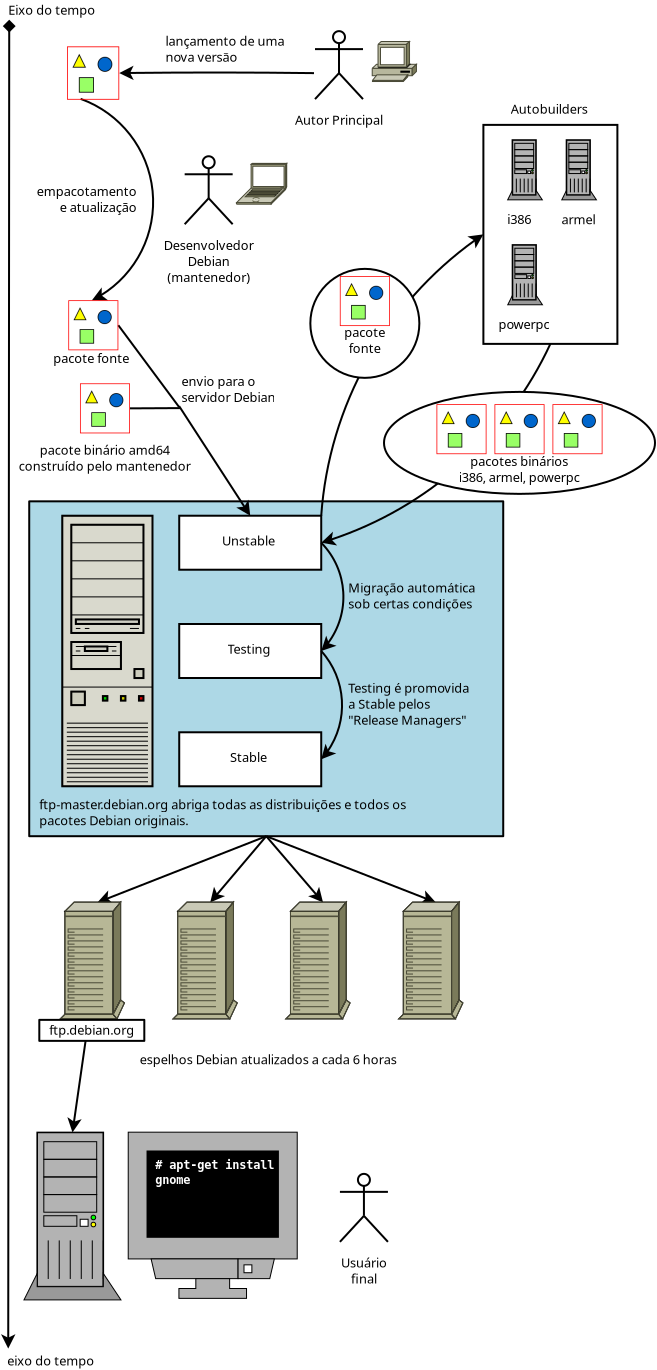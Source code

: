 <?xml version="1.0" encoding="UTF-8"?>
<dia:diagram xmlns:dia="http://www.lysator.liu.se/~alla/dia/">
  <dia:layer name="Arrière-plan" visible="true" active="true">
    <dia:object type="Standard - Box" version="0" id="O0">
      <dia:attribute name="obj_pos">
        <dia:point val="6.0,29.012"/>
      </dia:attribute>
      <dia:attribute name="obj_bb">
        <dia:rectangle val="5.95,28.962;29.75,45.804"/>
      </dia:attribute>
      <dia:attribute name="elem_corner">
        <dia:point val="6.0,29.012"/>
      </dia:attribute>
      <dia:attribute name="elem_width">
        <dia:real val="23.7"/>
      </dia:attribute>
      <dia:attribute name="elem_height">
        <dia:real val="16.741"/>
      </dia:attribute>
      <dia:attribute name="inner_color">
        <dia:color val="#add8e6"/>
      </dia:attribute>
      <dia:attribute name="show_background">
        <dia:boolean val="true"/>
      </dia:attribute>
      <dia:attribute name="corner_radius">
        <dia:real val="1.175e-39"/>
      </dia:attribute>
    </dia:object>
    <dia:object type="Standard - Text" version="1" id="O1">
      <dia:attribute name="obj_pos">
        <dia:point val="6.5,44.41"/>
      </dia:attribute>
      <dia:attribute name="obj_bb">
        <dia:rectangle val="6.5,43.815;26.365,45.36"/>
      </dia:attribute>
      <dia:attribute name="text">
        <dia:composite type="text">
          <dia:attribute name="string">
            <dia:string>#ftp-master.debian.org abriga todas as distribuições e todos os
pacotes Debian originais.#</dia:string>
          </dia:attribute>
          <dia:attribute name="font">
            <dia:font family="sans" style="0" name="Helvetica"/>
          </dia:attribute>
          <dia:attribute name="height">
            <dia:real val="0.8"/>
          </dia:attribute>
          <dia:attribute name="pos">
            <dia:point val="6.5,44.41"/>
          </dia:attribute>
          <dia:attribute name="color">
            <dia:color val="#000000"/>
          </dia:attribute>
          <dia:attribute name="alignment">
            <dia:enum val="0"/>
          </dia:attribute>
        </dia:composite>
      </dia:attribute>
      <dia:attribute name="valign">
        <dia:enum val="3"/>
      </dia:attribute>
    </dia:object>
    <dia:group>
      <dia:object type="Network - A Bigtower PC" version="1" id="O2">
        <dia:attribute name="obj_pos">
          <dia:point val="7.654,29.73"/>
        </dia:attribute>
        <dia:attribute name="obj_bb">
          <dia:rectangle val="7.604,29.68;12.213,43.308"/>
        </dia:attribute>
        <dia:attribute name="meta">
          <dia:composite type="dict"/>
        </dia:attribute>
        <dia:attribute name="elem_corner">
          <dia:point val="7.654,29.73"/>
        </dia:attribute>
        <dia:attribute name="elem_width">
          <dia:real val="4.509"/>
        </dia:attribute>
        <dia:attribute name="elem_height">
          <dia:real val="13.528"/>
        </dia:attribute>
        <dia:attribute name="line_width">
          <dia:real val="0.1"/>
        </dia:attribute>
        <dia:attribute name="line_colour">
          <dia:color val="#000000"/>
        </dia:attribute>
        <dia:attribute name="fill_colour">
          <dia:color val="#ffffff"/>
        </dia:attribute>
        <dia:attribute name="show_background">
          <dia:boolean val="true"/>
        </dia:attribute>
        <dia:attribute name="line_style">
          <dia:enum val="0"/>
          <dia:real val="1"/>
        </dia:attribute>
        <dia:attribute name="flip_horizontal">
          <dia:boolean val="false"/>
        </dia:attribute>
        <dia:attribute name="flip_vertical">
          <dia:boolean val="false"/>
        </dia:attribute>
        <dia:attribute name="subscale">
          <dia:real val="1"/>
        </dia:attribute>
      </dia:object>
      <dia:group>
        <dia:object type="Standard - Box" version="0" id="O3">
          <dia:attribute name="obj_pos">
            <dia:point val="13.5,29.73"/>
          </dia:attribute>
          <dia:attribute name="obj_bb">
            <dia:rectangle val="13.45,29.68;20.65,32.48"/>
          </dia:attribute>
          <dia:attribute name="elem_corner">
            <dia:point val="13.5,29.73"/>
          </dia:attribute>
          <dia:attribute name="elem_width">
            <dia:real val="7.1"/>
          </dia:attribute>
          <dia:attribute name="elem_height">
            <dia:real val="2.7"/>
          </dia:attribute>
          <dia:attribute name="show_background">
            <dia:boolean val="true"/>
          </dia:attribute>
        </dia:object>
        <dia:object type="Standard - Text" version="1" id="O4">
          <dia:attribute name="obj_pos">
            <dia:point val="15.639,31.219"/>
          </dia:attribute>
          <dia:attribute name="obj_bb">
            <dia:rectangle val="15.639,30.624;18.467,31.369"/>
          </dia:attribute>
          <dia:attribute name="text">
            <dia:composite type="text">
              <dia:attribute name="string">
                <dia:string>#Unstable#</dia:string>
              </dia:attribute>
              <dia:attribute name="font">
                <dia:font family="sans" style="0" name="Helvetica"/>
              </dia:attribute>
              <dia:attribute name="height">
                <dia:real val="0.8"/>
              </dia:attribute>
              <dia:attribute name="pos">
                <dia:point val="15.639,31.219"/>
              </dia:attribute>
              <dia:attribute name="color">
                <dia:color val="#000000"/>
              </dia:attribute>
              <dia:attribute name="alignment">
                <dia:enum val="0"/>
              </dia:attribute>
            </dia:composite>
          </dia:attribute>
          <dia:attribute name="valign">
            <dia:enum val="3"/>
          </dia:attribute>
        </dia:object>
      </dia:group>
      <dia:group>
        <dia:object type="Standard - Box" version="0" id="O5">
          <dia:attribute name="obj_pos">
            <dia:point val="13.5,35.144"/>
          </dia:attribute>
          <dia:attribute name="obj_bb">
            <dia:rectangle val="13.45,35.094;20.65,37.894"/>
          </dia:attribute>
          <dia:attribute name="elem_corner">
            <dia:point val="13.5,35.144"/>
          </dia:attribute>
          <dia:attribute name="elem_width">
            <dia:real val="7.1"/>
          </dia:attribute>
          <dia:attribute name="elem_height">
            <dia:real val="2.7"/>
          </dia:attribute>
          <dia:attribute name="show_background">
            <dia:boolean val="true"/>
          </dia:attribute>
        </dia:object>
        <dia:object type="Standard - Text" version="1" id="O6">
          <dia:attribute name="obj_pos">
            <dia:point val="15.916,36.633"/>
          </dia:attribute>
          <dia:attribute name="obj_bb">
            <dia:rectangle val="15.916,36.038;18.166,36.783"/>
          </dia:attribute>
          <dia:attribute name="text">
            <dia:composite type="text">
              <dia:attribute name="string">
                <dia:string>#Testing#</dia:string>
              </dia:attribute>
              <dia:attribute name="font">
                <dia:font family="sans" style="0" name="Helvetica"/>
              </dia:attribute>
              <dia:attribute name="height">
                <dia:real val="0.8"/>
              </dia:attribute>
              <dia:attribute name="pos">
                <dia:point val="15.916,36.633"/>
              </dia:attribute>
              <dia:attribute name="color">
                <dia:color val="#000000"/>
              </dia:attribute>
              <dia:attribute name="alignment">
                <dia:enum val="0"/>
              </dia:attribute>
            </dia:composite>
          </dia:attribute>
          <dia:attribute name="valign">
            <dia:enum val="3"/>
          </dia:attribute>
        </dia:object>
      </dia:group>
      <dia:group>
        <dia:object type="Standard - Box" version="0" id="O7">
          <dia:attribute name="obj_pos">
            <dia:point val="13.5,40.558"/>
          </dia:attribute>
          <dia:attribute name="obj_bb">
            <dia:rectangle val="13.45,40.508;20.65,43.308"/>
          </dia:attribute>
          <dia:attribute name="elem_corner">
            <dia:point val="13.5,40.558"/>
          </dia:attribute>
          <dia:attribute name="elem_width">
            <dia:real val="7.1"/>
          </dia:attribute>
          <dia:attribute name="elem_height">
            <dia:real val="2.7"/>
          </dia:attribute>
          <dia:attribute name="show_background">
            <dia:boolean val="true"/>
          </dia:attribute>
        </dia:object>
        <dia:object type="Standard - Text" version="1" id="O8">
          <dia:attribute name="obj_pos">
            <dia:point val="16.041,42.047"/>
          </dia:attribute>
          <dia:attribute name="obj_bb">
            <dia:rectangle val="16.041,41.452;18.071,42.197"/>
          </dia:attribute>
          <dia:attribute name="text">
            <dia:composite type="text">
              <dia:attribute name="string">
                <dia:string>#Stable#</dia:string>
              </dia:attribute>
              <dia:attribute name="font">
                <dia:font family="sans" style="0" name="Helvetica"/>
              </dia:attribute>
              <dia:attribute name="height">
                <dia:real val="0.8"/>
              </dia:attribute>
              <dia:attribute name="pos">
                <dia:point val="16.041,42.047"/>
              </dia:attribute>
              <dia:attribute name="color">
                <dia:color val="#000000"/>
              </dia:attribute>
              <dia:attribute name="alignment">
                <dia:enum val="0"/>
              </dia:attribute>
            </dia:composite>
          </dia:attribute>
          <dia:attribute name="valign">
            <dia:enum val="3"/>
          </dia:attribute>
        </dia:object>
      </dia:group>
    </dia:group>
    <dia:object type="UML - Actor" version="0" id="O9">
      <dia:attribute name="obj_pos">
        <dia:point val="21.489,7.6"/>
      </dia:attribute>
      <dia:attribute name="obj_bb">
        <dia:rectangle val="19.151,4.85;23.828,10.35"/>
      </dia:attribute>
      <dia:attribute name="meta">
        <dia:composite type="dict"/>
      </dia:attribute>
      <dia:attribute name="elem_corner">
        <dia:point val="20.239,4.9"/>
      </dia:attribute>
      <dia:attribute name="elem_width">
        <dia:real val="2.5"/>
      </dia:attribute>
      <dia:attribute name="elem_height">
        <dia:real val="5.4"/>
      </dia:attribute>
      <dia:attribute name="line_width">
        <dia:real val="0.1"/>
      </dia:attribute>
      <dia:attribute name="line_colour">
        <dia:color val="#000000"/>
      </dia:attribute>
      <dia:attribute name="fill_colour">
        <dia:color val="#ffffff"/>
      </dia:attribute>
      <dia:attribute name="text">
        <dia:composite type="text">
          <dia:attribute name="string">
            <dia:string>#Autor Principal#</dia:string>
          </dia:attribute>
          <dia:attribute name="font">
            <dia:font family="sans" style="0" name="Helvetica"/>
          </dia:attribute>
          <dia:attribute name="height">
            <dia:real val="0.8"/>
          </dia:attribute>
          <dia:attribute name="pos">
            <dia:point val="21.489,10.095"/>
          </dia:attribute>
          <dia:attribute name="color">
            <dia:color val="#000000"/>
          </dia:attribute>
          <dia:attribute name="alignment">
            <dia:enum val="1"/>
          </dia:attribute>
        </dia:composite>
      </dia:attribute>
    </dia:object>
    <dia:object type="Standard - Arc" version="0" id="O10">
      <dia:attribute name="obj_pos">
        <dia:point val="20.239,7.6"/>
      </dia:attribute>
      <dia:attribute name="obj_bb">
        <dia:rectangle val="10.45,7.227;20.289,7.951"/>
      </dia:attribute>
      <dia:attribute name="conn_endpoints">
        <dia:point val="20.239,7.6"/>
        <dia:point val="10.5,7.597"/>
      </dia:attribute>
      <dia:attribute name="curve_distance">
        <dia:real val="0.029"/>
      </dia:attribute>
      <dia:attribute name="end_arrow">
        <dia:enum val="22"/>
      </dia:attribute>
      <dia:attribute name="end_arrow_length">
        <dia:real val="0.5"/>
      </dia:attribute>
      <dia:attribute name="end_arrow_width">
        <dia:real val="0.5"/>
      </dia:attribute>
      <dia:connections>
        <dia:connection handle="0" to="O9" connection="3"/>
        <dia:connection handle="1" to="O20" connection="4"/>
      </dia:connections>
    </dia:object>
    <dia:object type="Standard - Arc" version="0" id="O11">
      <dia:attribute name="obj_pos">
        <dia:point val="8.571,8.888"/>
      </dia:attribute>
      <dia:attribute name="obj_bb">
        <dia:rectangle val="8.519,8.835;12.282,20.26"/>
      </dia:attribute>
      <dia:attribute name="conn_endpoints">
        <dia:point val="8.571,8.888"/>
        <dia:point val="9.205,20.207"/>
      </dia:attribute>
      <dia:attribute name="curve_distance">
        <dia:real val="-3.339"/>
      </dia:attribute>
      <dia:attribute name="end_arrow">
        <dia:enum val="22"/>
      </dia:attribute>
      <dia:attribute name="end_arrow_length">
        <dia:real val="0.5"/>
      </dia:attribute>
      <dia:attribute name="end_arrow_width">
        <dia:real val="0.5"/>
      </dia:attribute>
      <dia:connections>
        <dia:connection handle="1" to="O40" connection="8"/>
      </dia:connections>
    </dia:object>
    <dia:object type="Standard - Line" version="0" id="O12">
      <dia:attribute name="obj_pos">
        <dia:point val="13.495,24.25"/>
      </dia:attribute>
      <dia:attribute name="obj_bb">
        <dia:rectangle val="13.426,24.18;17.119,29.824"/>
      </dia:attribute>
      <dia:attribute name="conn_endpoints">
        <dia:point val="13.495,24.25"/>
        <dia:point val="17.05,29.73"/>
      </dia:attribute>
      <dia:attribute name="numcp">
        <dia:int val="1"/>
      </dia:attribute>
      <dia:attribute name="end_arrow">
        <dia:enum val="22"/>
      </dia:attribute>
      <dia:attribute name="end_arrow_length">
        <dia:real val="0.5"/>
      </dia:attribute>
      <dia:attribute name="end_arrow_width">
        <dia:real val="0.5"/>
      </dia:attribute>
      <dia:connections>
        <dia:connection handle="1" to="O3" connection="1"/>
      </dia:connections>
    </dia:object>
    <dia:object type="Standard - Line" version="0" id="O13">
      <dia:attribute name="obj_pos">
        <dia:point val="11.038,24.362"/>
      </dia:attribute>
      <dia:attribute name="obj_bb">
        <dia:rectangle val="10.988,24.299;13.596,24.413"/>
      </dia:attribute>
      <dia:attribute name="conn_endpoints">
        <dia:point val="11.038,24.362"/>
        <dia:point val="13.546,24.349"/>
      </dia:attribute>
      <dia:attribute name="numcp">
        <dia:int val="1"/>
      </dia:attribute>
      <dia:connections>
        <dia:connection handle="0" to="O49" connection="4"/>
      </dia:connections>
    </dia:object>
    <dia:object type="Standard - Line" version="0" id="O14">
      <dia:attribute name="obj_pos">
        <dia:point val="13.495,24.299"/>
      </dia:attribute>
      <dia:attribute name="obj_bb">
        <dia:rectangle val="10.385,20.137;13.566,24.369"/>
      </dia:attribute>
      <dia:attribute name="conn_endpoints">
        <dia:point val="13.495,24.299"/>
        <dia:point val="10.455,20.207"/>
      </dia:attribute>
      <dia:attribute name="numcp">
        <dia:int val="1"/>
      </dia:attribute>
      <dia:connections>
        <dia:connection handle="1" to="O40" connection="4"/>
      </dia:connections>
    </dia:object>
    <dia:object type="Standard - Arc" version="0" id="O15">
      <dia:attribute name="obj_pos">
        <dia:point val="20.6,29.73"/>
      </dia:attribute>
      <dia:attribute name="obj_bb">
        <dia:rectangle val="20.532,15.594;28.776,29.798"/>
      </dia:attribute>
      <dia:attribute name="conn_endpoints">
        <dia:point val="20.6,29.73"/>
        <dia:point val="28.708,15.662"/>
      </dia:attribute>
      <dia:attribute name="curve_distance">
        <dia:real val="-1.869"/>
      </dia:attribute>
      <dia:attribute name="end_arrow">
        <dia:enum val="22"/>
      </dia:attribute>
      <dia:attribute name="end_arrow_length">
        <dia:real val="0.5"/>
      </dia:attribute>
      <dia:attribute name="end_arrow_width">
        <dia:real val="0.5"/>
      </dia:attribute>
      <dia:connections>
        <dia:connection handle="0" to="O3" connection="2"/>
        <dia:connection handle="1" to="O42" connection="3"/>
      </dia:connections>
    </dia:object>
    <dia:object type="Standard - Arc" version="0" id="O16">
      <dia:attribute name="obj_pos">
        <dia:point val="32.058,21.137"/>
      </dia:attribute>
      <dia:attribute name="obj_bb">
        <dia:rectangle val="20.529,21.067;32.128,31.218"/>
      </dia:attribute>
      <dia:attribute name="conn_endpoints">
        <dia:point val="32.058,21.137"/>
        <dia:point val="20.6,31.08"/>
      </dia:attribute>
      <dia:attribute name="curve_distance">
        <dia:real val="-1.626"/>
      </dia:attribute>
      <dia:attribute name="end_arrow">
        <dia:enum val="22"/>
      </dia:attribute>
      <dia:attribute name="end_arrow_length">
        <dia:real val="0.5"/>
      </dia:attribute>
      <dia:attribute name="end_arrow_width">
        <dia:real val="0.5"/>
      </dia:attribute>
      <dia:connections>
        <dia:connection handle="0" to="O42" connection="6"/>
        <dia:connection handle="1" to="O3" connection="4"/>
      </dia:connections>
    </dia:object>
    <dia:object type="Standard - Text" version="1" id="O17">
      <dia:attribute name="obj_pos">
        <dia:point val="12.808,6.237"/>
      </dia:attribute>
      <dia:attribute name="obj_bb">
        <dia:rectangle val="12.808,5.643;19.22,7.188"/>
      </dia:attribute>
      <dia:attribute name="text">
        <dia:composite type="text">
          <dia:attribute name="string">
            <dia:string>#lançamento de uma
nova versão#</dia:string>
          </dia:attribute>
          <dia:attribute name="font">
            <dia:font family="sans" style="0" name="Helvetica"/>
          </dia:attribute>
          <dia:attribute name="height">
            <dia:real val="0.8"/>
          </dia:attribute>
          <dia:attribute name="pos">
            <dia:point val="12.808,6.237"/>
          </dia:attribute>
          <dia:attribute name="color">
            <dia:color val="#000000"/>
          </dia:attribute>
          <dia:attribute name="alignment">
            <dia:enum val="0"/>
          </dia:attribute>
        </dia:composite>
      </dia:attribute>
      <dia:attribute name="valign">
        <dia:enum val="3"/>
      </dia:attribute>
    </dia:object>
    <dia:object type="Standard - Text" version="1" id="O18">
      <dia:attribute name="obj_pos">
        <dia:point val="13.608,24.238"/>
      </dia:attribute>
      <dia:attribute name="obj_bb">
        <dia:rectangle val="13.608,22.692;18.69,24.238"/>
      </dia:attribute>
      <dia:attribute name="text">
        <dia:composite type="text">
          <dia:attribute name="string">
            <dia:string>#envio para o
servidor Debian#</dia:string>
          </dia:attribute>
          <dia:attribute name="font">
            <dia:font family="sans" style="0" name="Helvetica"/>
          </dia:attribute>
          <dia:attribute name="height">
            <dia:real val="0.8"/>
          </dia:attribute>
          <dia:attribute name="pos">
            <dia:point val="13.608,23.288"/>
          </dia:attribute>
          <dia:attribute name="color">
            <dia:color val="#000000"/>
          </dia:attribute>
          <dia:attribute name="alignment">
            <dia:enum val="0"/>
          </dia:attribute>
        </dia:composite>
      </dia:attribute>
      <dia:attribute name="valign">
        <dia:enum val="1"/>
      </dia:attribute>
    </dia:object>
    <dia:object type="Standard - Line" version="0" id="O19">
      <dia:attribute name="obj_pos">
        <dia:point val="5,5"/>
      </dia:attribute>
      <dia:attribute name="obj_bb">
        <dia:rectangle val="4.589,4.929;5.321,71.486"/>
      </dia:attribute>
      <dia:attribute name="conn_endpoints">
        <dia:point val="5,5"/>
        <dia:point val="4.95,71.374"/>
      </dia:attribute>
      <dia:attribute name="numcp">
        <dia:int val="1"/>
      </dia:attribute>
      <dia:attribute name="start_arrow">
        <dia:enum val="5"/>
      </dia:attribute>
      <dia:attribute name="start_arrow_length">
        <dia:real val="0.5"/>
      </dia:attribute>
      <dia:attribute name="start_arrow_width">
        <dia:real val="0.5"/>
      </dia:attribute>
      <dia:attribute name="end_arrow">
        <dia:enum val="22"/>
      </dia:attribute>
      <dia:attribute name="end_arrow_length">
        <dia:real val="0.5"/>
      </dia:attribute>
      <dia:attribute name="end_arrow_width">
        <dia:real val="0.5"/>
      </dia:attribute>
    </dia:object>
    <dia:object type="Standard - Image" version="0" id="O20">
      <dia:attribute name="obj_pos">
        <dia:point val="7.89,6.264"/>
      </dia:attribute>
      <dia:attribute name="obj_bb">
        <dia:rectangle val="7.84,6.214;10.55,8.98"/>
      </dia:attribute>
      <dia:attribute name="elem_corner">
        <dia:point val="7.89,6.264"/>
      </dia:attribute>
      <dia:attribute name="elem_width">
        <dia:real val="2.61"/>
      </dia:attribute>
      <dia:attribute name="elem_height">
        <dia:real val="2.666"/>
      </dia:attribute>
      <dia:attribute name="draw_border">
        <dia:boolean val="false"/>
      </dia:attribute>
      <dia:attribute name="keep_aspect">
        <dia:boolean val="true"/>
      </dia:attribute>
      <dia:attribute name="file">
        <dia:string>#./package.png#</dia:string>
      </dia:attribute>
    </dia:object>
    <dia:object type="Standard - Text" version="1" id="O21">
      <dia:attribute name="obj_pos">
        <dia:point val="11.381,13.743"/>
      </dia:attribute>
      <dia:attribute name="obj_bb">
        <dia:rectangle val="6.111,13.148;11.381,14.693"/>
      </dia:attribute>
      <dia:attribute name="text">
        <dia:composite type="text">
          <dia:attribute name="string">
            <dia:string>#empacotamento
e atualização#</dia:string>
          </dia:attribute>
          <dia:attribute name="font">
            <dia:font family="sans" style="0" name="Helvetica"/>
          </dia:attribute>
          <dia:attribute name="height">
            <dia:real val="0.8"/>
          </dia:attribute>
          <dia:attribute name="pos">
            <dia:point val="11.381,13.743"/>
          </dia:attribute>
          <dia:attribute name="color">
            <dia:color val="#000000"/>
          </dia:attribute>
          <dia:attribute name="alignment">
            <dia:enum val="2"/>
          </dia:attribute>
        </dia:composite>
      </dia:attribute>
      <dia:attribute name="valign">
        <dia:enum val="3"/>
      </dia:attribute>
    </dia:object>
    <dia:object type="Standard - Text" version="1" id="O22">
      <dia:attribute name="obj_pos">
        <dia:point val="30.074,9.637"/>
      </dia:attribute>
      <dia:attribute name="obj_bb">
        <dia:rectangle val="30.074,9.043;34.124,9.787"/>
      </dia:attribute>
      <dia:attribute name="text">
        <dia:composite type="text">
          <dia:attribute name="string">
            <dia:string>#Autobuilders#</dia:string>
          </dia:attribute>
          <dia:attribute name="font">
            <dia:font family="sans" style="0" name="Helvetica"/>
          </dia:attribute>
          <dia:attribute name="height">
            <dia:real val="0.8"/>
          </dia:attribute>
          <dia:attribute name="pos">
            <dia:point val="30.074,9.637"/>
          </dia:attribute>
          <dia:attribute name="color">
            <dia:color val="#000000"/>
          </dia:attribute>
          <dia:attribute name="alignment">
            <dia:enum val="0"/>
          </dia:attribute>
        </dia:composite>
      </dia:attribute>
      <dia:attribute name="valign">
        <dia:enum val="3"/>
      </dia:attribute>
    </dia:object>
    <dia:object type="Standard - Text" version="1" id="O23">
      <dia:attribute name="obj_pos">
        <dia:point val="33.179,18.541"/>
      </dia:attribute>
      <dia:attribute name="obj_bb">
        <dia:rectangle val="33.179,17.946;33.786,18.691"/>
      </dia:attribute>
      <dia:attribute name="text">
        <dia:composite type="text">
          <dia:attribute name="string">
            <dia:string>#...#</dia:string>
          </dia:attribute>
          <dia:attribute name="font">
            <dia:font family="sans" style="0" name="Helvetica"/>
          </dia:attribute>
          <dia:attribute name="height">
            <dia:real val="0.8"/>
          </dia:attribute>
          <dia:attribute name="pos">
            <dia:point val="33.179,18.541"/>
          </dia:attribute>
          <dia:attribute name="color">
            <dia:color val="#000000"/>
          </dia:attribute>
          <dia:attribute name="alignment">
            <dia:enum val="0"/>
          </dia:attribute>
        </dia:composite>
      </dia:attribute>
      <dia:attribute name="valign">
        <dia:enum val="3"/>
      </dia:attribute>
    </dia:object>
    <dia:object type="Cisco - PC" version="1" id="O24">
      <dia:attribute name="obj_pos">
        <dia:point val="23.15,6.02"/>
      </dia:attribute>
      <dia:attribute name="obj_bb">
        <dia:rectangle val="23.149,6.019;25.362,8.021"/>
      </dia:attribute>
      <dia:attribute name="meta">
        <dia:composite type="dict"/>
      </dia:attribute>
      <dia:attribute name="elem_corner">
        <dia:point val="23.15,6.02"/>
      </dia:attribute>
      <dia:attribute name="elem_width">
        <dia:real val="2.21"/>
      </dia:attribute>
      <dia:attribute name="elem_height">
        <dia:real val="2.0"/>
      </dia:attribute>
      <dia:attribute name="line_width">
        <dia:real val="0.1"/>
      </dia:attribute>
      <dia:attribute name="line_colour">
        <dia:color val="#000000"/>
      </dia:attribute>
      <dia:attribute name="fill_colour">
        <dia:color val="#ffffff"/>
      </dia:attribute>
      <dia:attribute name="show_background">
        <dia:boolean val="true"/>
      </dia:attribute>
      <dia:attribute name="line_style">
        <dia:enum val="0"/>
        <dia:real val="1"/>
      </dia:attribute>
      <dia:attribute name="flip_horizontal">
        <dia:boolean val="false"/>
      </dia:attribute>
      <dia:attribute name="flip_vertical">
        <dia:boolean val="false"/>
      </dia:attribute>
      <dia:attribute name="subscale">
        <dia:real val="1"/>
      </dia:attribute>
    </dia:object>
    <dia:object type="Standard - Line" version="0" id="O25">
      <dia:attribute name="obj_pos">
        <dia:point val="17.85,45.754"/>
      </dia:attribute>
      <dia:attribute name="obj_bb">
        <dia:rectangle val="9.304,45.689;17.915,49.187"/>
      </dia:attribute>
      <dia:attribute name="conn_endpoints">
        <dia:point val="17.85,45.754"/>
        <dia:point val="9.409,49.066"/>
      </dia:attribute>
      <dia:attribute name="numcp">
        <dia:int val="1"/>
      </dia:attribute>
      <dia:attribute name="end_arrow">
        <dia:enum val="22"/>
      </dia:attribute>
      <dia:attribute name="end_arrow_length">
        <dia:real val="0.5"/>
      </dia:attribute>
      <dia:attribute name="end_arrow_width">
        <dia:real val="0.5"/>
      </dia:attribute>
      <dia:connections>
        <dia:connection handle="0" to="O0" connection="6"/>
        <dia:connection handle="1" to="O60" connection="1"/>
      </dia:connections>
    </dia:object>
    <dia:object type="Standard - Line" version="0" id="O26">
      <dia:attribute name="obj_pos">
        <dia:point val="17.85,45.754"/>
      </dia:attribute>
      <dia:attribute name="obj_bb">
        <dia:rectangle val="14.977,45.683;17.921,49.152"/>
      </dia:attribute>
      <dia:attribute name="conn_endpoints">
        <dia:point val="17.85,45.754"/>
        <dia:point val="15.049,49.066"/>
      </dia:attribute>
      <dia:attribute name="numcp">
        <dia:int val="1"/>
      </dia:attribute>
      <dia:attribute name="end_arrow">
        <dia:enum val="22"/>
      </dia:attribute>
      <dia:attribute name="end_arrow_length">
        <dia:real val="0.5"/>
      </dia:attribute>
      <dia:attribute name="end_arrow_width">
        <dia:real val="0.5"/>
      </dia:attribute>
      <dia:connections>
        <dia:connection handle="0" to="O0" connection="6"/>
        <dia:connection handle="1" to="O62" connection="1"/>
      </dia:connections>
    </dia:object>
    <dia:object type="Standard - Line" version="0" id="O27">
      <dia:attribute name="obj_pos">
        <dia:point val="17.85,45.754"/>
      </dia:attribute>
      <dia:attribute name="obj_bb">
        <dia:rectangle val="17.779,45.683;20.763,49.151"/>
      </dia:attribute>
      <dia:attribute name="conn_endpoints">
        <dia:point val="17.85,45.754"/>
        <dia:point val="20.69,49.066"/>
      </dia:attribute>
      <dia:attribute name="numcp">
        <dia:int val="1"/>
      </dia:attribute>
      <dia:attribute name="end_arrow">
        <dia:enum val="22"/>
      </dia:attribute>
      <dia:attribute name="end_arrow_length">
        <dia:real val="0.5"/>
      </dia:attribute>
      <dia:attribute name="end_arrow_width">
        <dia:real val="0.5"/>
      </dia:attribute>
      <dia:connections>
        <dia:connection handle="0" to="O0" connection="6"/>
        <dia:connection handle="1" to="O61" connection="1"/>
      </dia:connections>
    </dia:object>
    <dia:object type="Standard - Line" version="0" id="O28">
      <dia:attribute name="obj_pos">
        <dia:point val="17.85,45.754"/>
      </dia:attribute>
      <dia:attribute name="obj_bb">
        <dia:rectangle val="17.785,45.689;26.435,49.188"/>
      </dia:attribute>
      <dia:attribute name="conn_endpoints">
        <dia:point val="17.85,45.754"/>
        <dia:point val="26.331,49.066"/>
      </dia:attribute>
      <dia:attribute name="numcp">
        <dia:int val="1"/>
      </dia:attribute>
      <dia:attribute name="end_arrow">
        <dia:enum val="22"/>
      </dia:attribute>
      <dia:attribute name="end_arrow_length">
        <dia:real val="0.5"/>
      </dia:attribute>
      <dia:attribute name="end_arrow_width">
        <dia:real val="0.5"/>
      </dia:attribute>
      <dia:connections>
        <dia:connection handle="0" to="O0" connection="6"/>
        <dia:connection handle="1" to="O63" connection="1"/>
      </dia:connections>
    </dia:object>
    <dia:object type="Standard - Arc" version="0" id="O29">
      <dia:attribute name="obj_pos">
        <dia:point val="20.6,31.08"/>
      </dia:attribute>
      <dia:attribute name="obj_bb">
        <dia:rectangle val="20.55,31.03;21.759,36.544"/>
      </dia:attribute>
      <dia:attribute name="conn_endpoints">
        <dia:point val="20.6,31.08"/>
        <dia:point val="20.6,36.494"/>
      </dia:attribute>
      <dia:attribute name="curve_distance">
        <dia:real val="-1.109"/>
      </dia:attribute>
      <dia:attribute name="end_arrow">
        <dia:enum val="22"/>
      </dia:attribute>
      <dia:attribute name="end_arrow_length">
        <dia:real val="0.5"/>
      </dia:attribute>
      <dia:attribute name="end_arrow_width">
        <dia:real val="0.5"/>
      </dia:attribute>
      <dia:connections>
        <dia:connection handle="0" to="O3" connection="4"/>
        <dia:connection handle="1" to="O5" connection="4"/>
      </dia:connections>
    </dia:object>
    <dia:object type="Standard - Arc" version="0" id="O30">
      <dia:attribute name="obj_pos">
        <dia:point val="20.6,36.494"/>
      </dia:attribute>
      <dia:attribute name="obj_bb">
        <dia:rectangle val="20.55,36.444;21.691,41.958"/>
      </dia:attribute>
      <dia:attribute name="conn_endpoints">
        <dia:point val="20.6,36.494"/>
        <dia:point val="20.6,41.908"/>
      </dia:attribute>
      <dia:attribute name="curve_distance">
        <dia:real val="-1.041"/>
      </dia:attribute>
      <dia:attribute name="end_arrow">
        <dia:enum val="22"/>
      </dia:attribute>
      <dia:attribute name="end_arrow_length">
        <dia:real val="0.5"/>
      </dia:attribute>
      <dia:attribute name="end_arrow_width">
        <dia:real val="0.5"/>
      </dia:attribute>
      <dia:connections>
        <dia:connection handle="0" to="O5" connection="4"/>
        <dia:connection handle="1" to="O7" connection="4"/>
      </dia:connections>
    </dia:object>
    <dia:object type="Network - General Computer (Tower)" version="1" id="O31">
      <dia:attribute name="obj_pos">
        <dia:point val="5.738,60.566"/>
      </dia:attribute>
      <dia:attribute name="obj_bb">
        <dia:rectangle val="5.73,60.526;10.595,70.262"/>
      </dia:attribute>
      <dia:attribute name="meta">
        <dia:composite type="dict"/>
      </dia:attribute>
      <dia:attribute name="elem_corner">
        <dia:point val="5.738,60.566"/>
      </dia:attribute>
      <dia:attribute name="elem_width">
        <dia:real val="4.847"/>
      </dia:attribute>
      <dia:attribute name="elem_height">
        <dia:real val="8.373"/>
      </dia:attribute>
      <dia:attribute name="line_width">
        <dia:real val="0.1"/>
      </dia:attribute>
      <dia:attribute name="line_colour">
        <dia:color val="#000000"/>
      </dia:attribute>
      <dia:attribute name="fill_colour">
        <dia:color val="#ffffff"/>
      </dia:attribute>
      <dia:attribute name="show_background">
        <dia:boolean val="true"/>
      </dia:attribute>
      <dia:attribute name="line_style">
        <dia:enum val="0"/>
        <dia:real val="1"/>
      </dia:attribute>
      <dia:attribute name="padding">
        <dia:real val="0.354"/>
      </dia:attribute>
      <dia:attribute name="text">
        <dia:composite type="text">
          <dia:attribute name="string">
            <dia:string>##</dia:string>
          </dia:attribute>
          <dia:attribute name="font">
            <dia:font family="sans" style="0" name="Helvetica"/>
          </dia:attribute>
          <dia:attribute name="height">
            <dia:real val="0.8"/>
          </dia:attribute>
          <dia:attribute name="pos">
            <dia:point val="8.162,69.759"/>
          </dia:attribute>
          <dia:attribute name="color">
            <dia:color val="#000000"/>
          </dia:attribute>
          <dia:attribute name="alignment">
            <dia:enum val="1"/>
          </dia:attribute>
        </dia:composite>
      </dia:attribute>
      <dia:attribute name="flip_horizontal">
        <dia:boolean val="false"/>
      </dia:attribute>
      <dia:attribute name="flip_vertical">
        <dia:boolean val="false"/>
      </dia:attribute>
      <dia:attribute name="subscale">
        <dia:real val="1"/>
      </dia:attribute>
    </dia:object>
    <dia:object type="UML - Actor" version="0" id="O32">
      <dia:attribute name="obj_pos">
        <dia:point val="22.735,64.737"/>
      </dia:attribute>
      <dia:attribute name="obj_bb">
        <dia:rectangle val="21.435,61.987;24.035,68.182"/>
      </dia:attribute>
      <dia:attribute name="meta">
        <dia:composite type="dict"/>
      </dia:attribute>
      <dia:attribute name="elem_corner">
        <dia:point val="21.485,62.037"/>
      </dia:attribute>
      <dia:attribute name="elem_width">
        <dia:real val="2.5"/>
      </dia:attribute>
      <dia:attribute name="elem_height">
        <dia:real val="5.4"/>
      </dia:attribute>
      <dia:attribute name="line_width">
        <dia:real val="0.1"/>
      </dia:attribute>
      <dia:attribute name="line_colour">
        <dia:color val="#000000"/>
      </dia:attribute>
      <dia:attribute name="fill_colour">
        <dia:color val="#ffffff"/>
      </dia:attribute>
      <dia:attribute name="text">
        <dia:composite type="text">
          <dia:attribute name="string">
            <dia:string>#Usuário
final#</dia:string>
          </dia:attribute>
          <dia:attribute name="font">
            <dia:font family="sans" style="0" name="Helvetica"/>
          </dia:attribute>
          <dia:attribute name="height">
            <dia:real val="0.8"/>
          </dia:attribute>
          <dia:attribute name="pos">
            <dia:point val="22.735,67.232"/>
          </dia:attribute>
          <dia:attribute name="color">
            <dia:color val="#000000"/>
          </dia:attribute>
          <dia:attribute name="alignment">
            <dia:enum val="1"/>
          </dia:attribute>
        </dia:composite>
      </dia:attribute>
    </dia:object>
    <dia:object type="Standard - Line" version="0" id="O33">
      <dia:attribute name="obj_pos">
        <dia:point val="8.973,54.904"/>
      </dia:attribute>
      <dia:attribute name="obj_bb">
        <dia:rectangle val="7.891,54.847;9.03,60.676"/>
      </dia:attribute>
      <dia:attribute name="conn_endpoints">
        <dia:point val="8.973,54.904"/>
        <dia:point val="8.162,60.566"/>
      </dia:attribute>
      <dia:attribute name="numcp">
        <dia:int val="1"/>
      </dia:attribute>
      <dia:attribute name="end_arrow">
        <dia:enum val="22"/>
      </dia:attribute>
      <dia:attribute name="end_arrow_length">
        <dia:real val="0.5"/>
      </dia:attribute>
      <dia:attribute name="end_arrow_width">
        <dia:real val="0.5"/>
      </dia:attribute>
      <dia:connections>
        <dia:connection handle="0" to="O60" connection="4"/>
        <dia:connection handle="1" to="O31" connection="0"/>
      </dia:connections>
    </dia:object>
    <dia:object type="Standard - Text" version="1" id="O34">
      <dia:attribute name="obj_pos">
        <dia:point val="4.897,72.225"/>
      </dia:attribute>
      <dia:attribute name="obj_bb">
        <dia:rectangle val="4.897,71.629;9.495,72.374"/>
      </dia:attribute>
      <dia:attribute name="text">
        <dia:composite type="text">
          <dia:attribute name="string">
            <dia:string>#eixo do tempo#</dia:string>
          </dia:attribute>
          <dia:attribute name="font">
            <dia:font family="sans" style="0" name="Helvetica"/>
          </dia:attribute>
          <dia:attribute name="height">
            <dia:real val="0.8"/>
          </dia:attribute>
          <dia:attribute name="pos">
            <dia:point val="4.897,72.225"/>
          </dia:attribute>
          <dia:attribute name="color">
            <dia:color val="#000000"/>
          </dia:attribute>
          <dia:attribute name="alignment">
            <dia:enum val="0"/>
          </dia:attribute>
        </dia:composite>
      </dia:attribute>
      <dia:attribute name="valign">
        <dia:enum val="3"/>
      </dia:attribute>
    </dia:object>
    <dia:object type="Standard - Text" version="1" id="O35">
      <dia:attribute name="obj_pos">
        <dia:point val="4.957,4.679"/>
      </dia:attribute>
      <dia:attribute name="obj_bb">
        <dia:rectangle val="4.957,4.084;9.565,4.829"/>
      </dia:attribute>
      <dia:attribute name="text">
        <dia:composite type="text">
          <dia:attribute name="string">
            <dia:string>#Eixo do tempo#</dia:string>
          </dia:attribute>
          <dia:attribute name="font">
            <dia:font family="sans" style="0" name="Helvetica"/>
          </dia:attribute>
          <dia:attribute name="height">
            <dia:real val="0.8"/>
          </dia:attribute>
          <dia:attribute name="pos">
            <dia:point val="4.957,4.679"/>
          </dia:attribute>
          <dia:attribute name="color">
            <dia:color val="#000000"/>
          </dia:attribute>
          <dia:attribute name="alignment">
            <dia:enum val="0"/>
          </dia:attribute>
        </dia:composite>
      </dia:attribute>
      <dia:attribute name="valign">
        <dia:enum val="3"/>
      </dia:attribute>
    </dia:object>
    <dia:object type="Standard - Text" version="1" id="O36">
      <dia:attribute name="obj_pos">
        <dia:point val="21.95,33.572"/>
      </dia:attribute>
      <dia:attribute name="obj_bb">
        <dia:rectangle val="21.95,32.977;28.71,34.522"/>
      </dia:attribute>
      <dia:attribute name="text">
        <dia:composite type="text">
          <dia:attribute name="string">
            <dia:string>#Migração automática
sob certas condições#</dia:string>
          </dia:attribute>
          <dia:attribute name="font">
            <dia:font family="sans" style="0" name="Helvetica"/>
          </dia:attribute>
          <dia:attribute name="height">
            <dia:real val="0.8"/>
          </dia:attribute>
          <dia:attribute name="pos">
            <dia:point val="21.95,33.572"/>
          </dia:attribute>
          <dia:attribute name="color">
            <dia:color val="#000000"/>
          </dia:attribute>
          <dia:attribute name="alignment">
            <dia:enum val="0"/>
          </dia:attribute>
        </dia:composite>
      </dia:attribute>
      <dia:attribute name="valign">
        <dia:enum val="3"/>
      </dia:attribute>
    </dia:object>
    <dia:object type="Standard - Text" version="1" id="O37">
      <dia:attribute name="obj_pos">
        <dia:point val="21.956,38.58"/>
      </dia:attribute>
      <dia:attribute name="obj_bb">
        <dia:rectangle val="21.956,37.984;28.425,40.33"/>
      </dia:attribute>
      <dia:attribute name="text">
        <dia:composite type="text">
          <dia:attribute name="string">
            <dia:string>#Testing é promovida
a Stable pelos
"Release Managers"#</dia:string>
          </dia:attribute>
          <dia:attribute name="font">
            <dia:font family="sans" style="0" name="Helvetica"/>
          </dia:attribute>
          <dia:attribute name="height">
            <dia:real val="0.8"/>
          </dia:attribute>
          <dia:attribute name="pos">
            <dia:point val="21.956,38.58"/>
          </dia:attribute>
          <dia:attribute name="color">
            <dia:color val="#000000"/>
          </dia:attribute>
          <dia:attribute name="alignment">
            <dia:enum val="0"/>
          </dia:attribute>
        </dia:composite>
      </dia:attribute>
      <dia:attribute name="valign">
        <dia:enum val="3"/>
      </dia:attribute>
    </dia:object>
    <dia:object type="Network - General Monitor (With Stand)" version="1" id="O38">
      <dia:attribute name="obj_pos">
        <dia:point val="10.95,60.553"/>
      </dia:attribute>
      <dia:attribute name="obj_bb">
        <dia:rectangle val="10.925,60.528;19.425,70.248"/>
      </dia:attribute>
      <dia:attribute name="meta">
        <dia:composite type="dict"/>
      </dia:attribute>
      <dia:attribute name="elem_corner">
        <dia:point val="10.95,60.553"/>
      </dia:attribute>
      <dia:attribute name="elem_width">
        <dia:real val="8.45"/>
      </dia:attribute>
      <dia:attribute name="elem_height">
        <dia:real val="8.309"/>
      </dia:attribute>
      <dia:attribute name="line_width">
        <dia:real val="0.1"/>
      </dia:attribute>
      <dia:attribute name="line_colour">
        <dia:color val="#000000"/>
      </dia:attribute>
      <dia:attribute name="fill_colour">
        <dia:color val="#ffffff"/>
      </dia:attribute>
      <dia:attribute name="show_background">
        <dia:boolean val="true"/>
      </dia:attribute>
      <dia:attribute name="line_style">
        <dia:enum val="0"/>
        <dia:real val="1"/>
      </dia:attribute>
      <dia:attribute name="padding">
        <dia:real val="0.354"/>
      </dia:attribute>
      <dia:attribute name="text">
        <dia:composite type="text">
          <dia:attribute name="string">
            <dia:string>##</dia:string>
          </dia:attribute>
          <dia:attribute name="font">
            <dia:font family="sans" style="0" name="Helvetica"/>
          </dia:attribute>
          <dia:attribute name="height">
            <dia:real val="0.8"/>
          </dia:attribute>
          <dia:attribute name="pos">
            <dia:point val="15.175,69.744"/>
          </dia:attribute>
          <dia:attribute name="color">
            <dia:color val="#000000"/>
          </dia:attribute>
          <dia:attribute name="alignment">
            <dia:enum val="1"/>
          </dia:attribute>
        </dia:composite>
      </dia:attribute>
      <dia:attribute name="flip_horizontal">
        <dia:boolean val="false"/>
      </dia:attribute>
      <dia:attribute name="flip_vertical">
        <dia:boolean val="false"/>
      </dia:attribute>
      <dia:attribute name="subscale">
        <dia:real val="1"/>
      </dia:attribute>
    </dia:object>
    <dia:object type="Standard - Text" version="1" id="O39">
      <dia:attribute name="obj_pos">
        <dia:point val="12.3,62.395"/>
      </dia:attribute>
      <dia:attribute name="obj_bb">
        <dia:rectangle val="12.3,61.842;18.378,63.278"/>
      </dia:attribute>
      <dia:attribute name="text">
        <dia:composite type="text">
          <dia:attribute name="string">
            <dia:string>## apt-get install
gnome#</dia:string>
          </dia:attribute>
          <dia:attribute name="font">
            <dia:font family="monospace" style="80" name="Courier-Bold"/>
          </dia:attribute>
          <dia:attribute name="height">
            <dia:real val="0.744"/>
          </dia:attribute>
          <dia:attribute name="pos">
            <dia:point val="12.3,62.395"/>
          </dia:attribute>
          <dia:attribute name="color">
            <dia:color val="#ffffff"/>
          </dia:attribute>
          <dia:attribute name="alignment">
            <dia:enum val="0"/>
          </dia:attribute>
        </dia:composite>
      </dia:attribute>
      <dia:attribute name="valign">
        <dia:enum val="3"/>
      </dia:attribute>
    </dia:object>
    <dia:object type="Standard - Image" version="0" id="O40">
      <dia:attribute name="obj_pos">
        <dia:point val="7.955,18.957"/>
      </dia:attribute>
      <dia:attribute name="obj_bb">
        <dia:rectangle val="7.905,18.907;10.505,21.508"/>
      </dia:attribute>
      <dia:attribute name="elem_corner">
        <dia:point val="7.955,18.957"/>
      </dia:attribute>
      <dia:attribute name="elem_width">
        <dia:real val="2.5"/>
      </dia:attribute>
      <dia:attribute name="elem_height">
        <dia:real val="2.5"/>
      </dia:attribute>
      <dia:attribute name="draw_border">
        <dia:boolean val="false"/>
      </dia:attribute>
      <dia:attribute name="keep_aspect">
        <dia:boolean val="true"/>
      </dia:attribute>
      <dia:attribute name="file">
        <dia:string>#./gnome-mime-application-x-deb.png#</dia:string>
      </dia:attribute>
    </dia:object>
    <dia:object type="Standard - Text" version="1" id="O41">
      <dia:attribute name="obj_pos">
        <dia:point val="9.097,22.1"/>
      </dia:attribute>
      <dia:attribute name="obj_bb">
        <dia:rectangle val="7.067,21.505;11.127,22.25"/>
      </dia:attribute>
      <dia:attribute name="text">
        <dia:composite type="text">
          <dia:attribute name="string">
            <dia:string>#pacote fonte#</dia:string>
          </dia:attribute>
          <dia:attribute name="font">
            <dia:font family="sans" style="0" name="Helvetica"/>
          </dia:attribute>
          <dia:attribute name="height">
            <dia:real val="0.8"/>
          </dia:attribute>
          <dia:attribute name="pos">
            <dia:point val="9.097,22.1"/>
          </dia:attribute>
          <dia:attribute name="color">
            <dia:color val="#000000"/>
          </dia:attribute>
          <dia:attribute name="alignment">
            <dia:enum val="1"/>
          </dia:attribute>
        </dia:composite>
      </dia:attribute>
      <dia:attribute name="valign">
        <dia:enum val="3"/>
      </dia:attribute>
    </dia:object>
    <dia:group>
      <dia:object type="Standard - Box" version="0" id="O42">
        <dia:attribute name="obj_pos">
          <dia:point val="28.708,10.188"/>
        </dia:attribute>
        <dia:attribute name="obj_bb">
          <dia:rectangle val="28.658,10.137;35.458,21.188"/>
        </dia:attribute>
        <dia:attribute name="elem_corner">
          <dia:point val="28.708,10.188"/>
        </dia:attribute>
        <dia:attribute name="elem_width">
          <dia:real val="6.7"/>
        </dia:attribute>
        <dia:attribute name="elem_height">
          <dia:real val="10.95"/>
        </dia:attribute>
        <dia:attribute name="show_background">
          <dia:boolean val="true"/>
        </dia:attribute>
      </dia:object>
      <dia:group>
        <dia:object type="Network - General Computer (Tower)" version="1" id="O43">
          <dia:attribute name="obj_pos">
            <dia:point val="29.927,16.19"/>
          </dia:attribute>
          <dia:attribute name="obj_bb">
            <dia:rectangle val="29.919,16.15;31.668,20.363"/>
          </dia:attribute>
          <dia:attribute name="meta">
            <dia:composite type="dict"/>
          </dia:attribute>
          <dia:attribute name="elem_corner">
            <dia:point val="29.927,16.19"/>
          </dia:attribute>
          <dia:attribute name="elem_width">
            <dia:real val="1.732"/>
          </dia:attribute>
          <dia:attribute name="elem_height">
            <dia:real val="2.991"/>
          </dia:attribute>
          <dia:attribute name="line_width">
            <dia:real val="0.1"/>
          </dia:attribute>
          <dia:attribute name="line_colour">
            <dia:color val="#000000"/>
          </dia:attribute>
          <dia:attribute name="fill_colour">
            <dia:color val="#ffffff"/>
          </dia:attribute>
          <dia:attribute name="show_background">
            <dia:boolean val="true"/>
          </dia:attribute>
          <dia:attribute name="line_style">
            <dia:enum val="0"/>
            <dia:real val="1"/>
          </dia:attribute>
          <dia:attribute name="padding">
            <dia:real val="0.354"/>
          </dia:attribute>
          <dia:attribute name="text">
            <dia:composite type="text">
              <dia:attribute name="string">
                <dia:string>##</dia:string>
              </dia:attribute>
              <dia:attribute name="font">
                <dia:font family="sans" style="0" name="Helvetica"/>
              </dia:attribute>
              <dia:attribute name="height">
                <dia:real val="0.8"/>
              </dia:attribute>
              <dia:attribute name="pos">
                <dia:point val="30.793,19.86"/>
              </dia:attribute>
              <dia:attribute name="color">
                <dia:color val="#000000"/>
              </dia:attribute>
              <dia:attribute name="alignment">
                <dia:enum val="1"/>
              </dia:attribute>
            </dia:composite>
          </dia:attribute>
          <dia:attribute name="flip_horizontal">
            <dia:boolean val="false"/>
          </dia:attribute>
          <dia:attribute name="flip_vertical">
            <dia:boolean val="false"/>
          </dia:attribute>
          <dia:attribute name="subscale">
            <dia:real val="1"/>
          </dia:attribute>
        </dia:object>
        <dia:object type="Standard - Text" version="1" id="O44">
          <dia:attribute name="obj_pos">
            <dia:point val="29.458,20.4"/>
          </dia:attribute>
          <dia:attribute name="obj_bb">
            <dia:rectangle val="29.458,19.805;32.198,20.55"/>
          </dia:attribute>
          <dia:attribute name="text">
            <dia:composite type="text">
              <dia:attribute name="string">
                <dia:string>#powerpc#</dia:string>
              </dia:attribute>
              <dia:attribute name="font">
                <dia:font family="sans" style="0" name="Helvetica"/>
              </dia:attribute>
              <dia:attribute name="height">
                <dia:real val="0.8"/>
              </dia:attribute>
              <dia:attribute name="pos">
                <dia:point val="29.458,20.4"/>
              </dia:attribute>
              <dia:attribute name="color">
                <dia:color val="#000000"/>
              </dia:attribute>
              <dia:attribute name="alignment">
                <dia:enum val="0"/>
              </dia:attribute>
            </dia:composite>
          </dia:attribute>
          <dia:attribute name="valign">
            <dia:enum val="3"/>
          </dia:attribute>
        </dia:object>
      </dia:group>
      <dia:group>
        <dia:object type="Network - General Computer (Tower)" version="1" id="O45">
          <dia:attribute name="obj_pos">
            <dia:point val="29.922,10.945"/>
          </dia:attribute>
          <dia:attribute name="obj_bb">
            <dia:rectangle val="29.914,10.905;31.663,15.118"/>
          </dia:attribute>
          <dia:attribute name="meta">
            <dia:composite type="dict"/>
          </dia:attribute>
          <dia:attribute name="elem_corner">
            <dia:point val="29.922,10.945"/>
          </dia:attribute>
          <dia:attribute name="elem_width">
            <dia:real val="1.732"/>
          </dia:attribute>
          <dia:attribute name="elem_height">
            <dia:real val="2.991"/>
          </dia:attribute>
          <dia:attribute name="line_width">
            <dia:real val="0.1"/>
          </dia:attribute>
          <dia:attribute name="line_colour">
            <dia:color val="#000000"/>
          </dia:attribute>
          <dia:attribute name="fill_colour">
            <dia:color val="#ffffff"/>
          </dia:attribute>
          <dia:attribute name="show_background">
            <dia:boolean val="true"/>
          </dia:attribute>
          <dia:attribute name="line_style">
            <dia:enum val="0"/>
            <dia:real val="1"/>
          </dia:attribute>
          <dia:attribute name="padding">
            <dia:real val="0.354"/>
          </dia:attribute>
          <dia:attribute name="text">
            <dia:composite type="text">
              <dia:attribute name="string">
                <dia:string>##</dia:string>
              </dia:attribute>
              <dia:attribute name="font">
                <dia:font family="sans" style="0" name="Helvetica"/>
              </dia:attribute>
              <dia:attribute name="height">
                <dia:real val="0.8"/>
              </dia:attribute>
              <dia:attribute name="pos">
                <dia:point val="30.788,14.615"/>
              </dia:attribute>
              <dia:attribute name="color">
                <dia:color val="#000000"/>
              </dia:attribute>
              <dia:attribute name="alignment">
                <dia:enum val="1"/>
              </dia:attribute>
            </dia:composite>
          </dia:attribute>
          <dia:attribute name="flip_horizontal">
            <dia:boolean val="false"/>
          </dia:attribute>
          <dia:attribute name="flip_vertical">
            <dia:boolean val="false"/>
          </dia:attribute>
          <dia:attribute name="subscale">
            <dia:real val="1"/>
          </dia:attribute>
        </dia:object>
        <dia:object type="Standard - Text" version="1" id="O46">
          <dia:attribute name="obj_pos">
            <dia:point val="29.903,15.145"/>
          </dia:attribute>
          <dia:attribute name="obj_bb">
            <dia:rectangle val="29.903,14.55;31.303,15.295"/>
          </dia:attribute>
          <dia:attribute name="text">
            <dia:composite type="text">
              <dia:attribute name="string">
                <dia:string>#i386#</dia:string>
              </dia:attribute>
              <dia:attribute name="font">
                <dia:font family="sans" style="0" name="Helvetica"/>
              </dia:attribute>
              <dia:attribute name="height">
                <dia:real val="0.8"/>
              </dia:attribute>
              <dia:attribute name="pos">
                <dia:point val="29.903,15.145"/>
              </dia:attribute>
              <dia:attribute name="color">
                <dia:color val="#000000"/>
              </dia:attribute>
              <dia:attribute name="alignment">
                <dia:enum val="0"/>
              </dia:attribute>
            </dia:composite>
          </dia:attribute>
          <dia:attribute name="valign">
            <dia:enum val="3"/>
          </dia:attribute>
        </dia:object>
      </dia:group>
      <dia:group>
        <dia:object type="Network - General Computer (Tower)" version="1" id="O47">
          <dia:attribute name="obj_pos">
            <dia:point val="32.627,10.945"/>
          </dia:attribute>
          <dia:attribute name="obj_bb">
            <dia:rectangle val="32.619,10.905;34.368,15.118"/>
          </dia:attribute>
          <dia:attribute name="meta">
            <dia:composite type="dict"/>
          </dia:attribute>
          <dia:attribute name="elem_corner">
            <dia:point val="32.627,10.945"/>
          </dia:attribute>
          <dia:attribute name="elem_width">
            <dia:real val="1.732"/>
          </dia:attribute>
          <dia:attribute name="elem_height">
            <dia:real val="2.991"/>
          </dia:attribute>
          <dia:attribute name="line_width">
            <dia:real val="0.1"/>
          </dia:attribute>
          <dia:attribute name="line_colour">
            <dia:color val="#000000"/>
          </dia:attribute>
          <dia:attribute name="fill_colour">
            <dia:color val="#ffffff"/>
          </dia:attribute>
          <dia:attribute name="show_background">
            <dia:boolean val="true"/>
          </dia:attribute>
          <dia:attribute name="line_style">
            <dia:enum val="0"/>
            <dia:real val="1"/>
          </dia:attribute>
          <dia:attribute name="padding">
            <dia:real val="0.354"/>
          </dia:attribute>
          <dia:attribute name="text">
            <dia:composite type="text">
              <dia:attribute name="string">
                <dia:string>##</dia:string>
              </dia:attribute>
              <dia:attribute name="font">
                <dia:font family="sans" style="0" name="Helvetica"/>
              </dia:attribute>
              <dia:attribute name="height">
                <dia:real val="0.8"/>
              </dia:attribute>
              <dia:attribute name="pos">
                <dia:point val="33.493,14.615"/>
              </dia:attribute>
              <dia:attribute name="color">
                <dia:color val="#000000"/>
              </dia:attribute>
              <dia:attribute name="alignment">
                <dia:enum val="1"/>
              </dia:attribute>
            </dia:composite>
          </dia:attribute>
          <dia:attribute name="flip_horizontal">
            <dia:boolean val="false"/>
          </dia:attribute>
          <dia:attribute name="flip_vertical">
            <dia:boolean val="false"/>
          </dia:attribute>
          <dia:attribute name="subscale">
            <dia:real val="1"/>
          </dia:attribute>
        </dia:object>
        <dia:object type="Standard - Text" version="1" id="O48">
          <dia:attribute name="obj_pos">
            <dia:point val="32.608,15.155"/>
          </dia:attribute>
          <dia:attribute name="obj_bb">
            <dia:rectangle val="32.608,14.56;34.448,15.305"/>
          </dia:attribute>
          <dia:attribute name="text">
            <dia:composite type="text">
              <dia:attribute name="string">
                <dia:string>#armel#</dia:string>
              </dia:attribute>
              <dia:attribute name="font">
                <dia:font family="sans" style="0" name="Helvetica"/>
              </dia:attribute>
              <dia:attribute name="height">
                <dia:real val="0.8"/>
              </dia:attribute>
              <dia:attribute name="pos">
                <dia:point val="32.608,15.155"/>
              </dia:attribute>
              <dia:attribute name="color">
                <dia:color val="#000000"/>
              </dia:attribute>
              <dia:attribute name="alignment">
                <dia:enum val="0"/>
              </dia:attribute>
            </dia:composite>
          </dia:attribute>
          <dia:attribute name="valign">
            <dia:enum val="3"/>
          </dia:attribute>
        </dia:object>
      </dia:group>
    </dia:group>
    <dia:group>
      <dia:object type="Standard - Image" version="0" id="O49">
        <dia:attribute name="obj_pos">
          <dia:point val="8.538,23.112"/>
        </dia:attribute>
        <dia:attribute name="obj_bb">
          <dia:rectangle val="8.488,23.062;11.088,25.662"/>
        </dia:attribute>
        <dia:attribute name="elem_corner">
          <dia:point val="8.538,23.112"/>
        </dia:attribute>
        <dia:attribute name="elem_width">
          <dia:real val="2.5"/>
        </dia:attribute>
        <dia:attribute name="elem_height">
          <dia:real val="2.5"/>
        </dia:attribute>
        <dia:attribute name="draw_border">
          <dia:boolean val="false"/>
        </dia:attribute>
        <dia:attribute name="keep_aspect">
          <dia:boolean val="true"/>
        </dia:attribute>
        <dia:attribute name="file">
          <dia:string>#./gnome-mime-application-x-deb.png#</dia:string>
        </dia:attribute>
      </dia:object>
      <dia:object type="Standard - Text" version="1" id="O50">
        <dia:attribute name="obj_pos">
          <dia:point val="9.779,26.679"/>
        </dia:attribute>
        <dia:attribute name="obj_bb">
          <dia:rectangle val="5.238,26.084;14.32,27.629"/>
        </dia:attribute>
        <dia:attribute name="text">
          <dia:composite type="text">
            <dia:attribute name="string">
              <dia:string>#pacote binário amd64
construído pelo mantenedor#</dia:string>
            </dia:attribute>
            <dia:attribute name="font">
              <dia:font family="sans" style="0" name="Helvetica"/>
            </dia:attribute>
            <dia:attribute name="height">
              <dia:real val="0.8"/>
            </dia:attribute>
            <dia:attribute name="pos">
              <dia:point val="9.779,26.679"/>
            </dia:attribute>
            <dia:attribute name="color">
              <dia:color val="#000000"/>
            </dia:attribute>
            <dia:attribute name="alignment">
              <dia:enum val="1"/>
            </dia:attribute>
          </dia:composite>
        </dia:attribute>
        <dia:attribute name="valign">
          <dia:enum val="3"/>
        </dia:attribute>
      </dia:object>
    </dia:group>
    <dia:group>
      <dia:object type="Standard - Ellipse" version="0" id="O51">
        <dia:attribute name="obj_pos">
          <dia:point val="23.739,23.538"/>
        </dia:attribute>
        <dia:attribute name="obj_bb">
          <dia:rectangle val="23.689,23.488;37.339,28.688"/>
        </dia:attribute>
        <dia:attribute name="elem_corner">
          <dia:point val="23.739,23.538"/>
        </dia:attribute>
        <dia:attribute name="elem_width">
          <dia:real val="13.55"/>
        </dia:attribute>
        <dia:attribute name="elem_height">
          <dia:real val="5.1"/>
        </dia:attribute>
      </dia:object>
      <dia:object type="Standard - Text" version="1" id="O52">
        <dia:attribute name="obj_pos">
          <dia:point val="30.505,27.238"/>
        </dia:attribute>
        <dia:attribute name="obj_bb">
          <dia:rectangle val="27.11,26.642;33.9,28.188"/>
        </dia:attribute>
        <dia:attribute name="text">
          <dia:composite type="text">
            <dia:attribute name="string">
              <dia:string>#pacotes binários
i386, armel, powerpc#</dia:string>
            </dia:attribute>
            <dia:attribute name="font">
              <dia:font family="sans" style="0" name="Helvetica"/>
            </dia:attribute>
            <dia:attribute name="height">
              <dia:real val="0.8"/>
            </dia:attribute>
            <dia:attribute name="pos">
              <dia:point val="30.505,27.238"/>
            </dia:attribute>
            <dia:attribute name="color">
              <dia:color val="#000000"/>
            </dia:attribute>
            <dia:attribute name="alignment">
              <dia:enum val="1"/>
            </dia:attribute>
          </dia:composite>
        </dia:attribute>
        <dia:attribute name="valign">
          <dia:enum val="3"/>
        </dia:attribute>
      </dia:object>
      <dia:group>
        <dia:object type="Standard - Image" version="0" id="O53">
          <dia:attribute name="obj_pos">
            <dia:point val="26.364,24.152"/>
          </dia:attribute>
          <dia:attribute name="obj_bb">
            <dia:rectangle val="26.314,24.102;28.914,26.703"/>
          </dia:attribute>
          <dia:attribute name="elem_corner">
            <dia:point val="26.364,24.152"/>
          </dia:attribute>
          <dia:attribute name="elem_width">
            <dia:real val="2.5"/>
          </dia:attribute>
          <dia:attribute name="elem_height">
            <dia:real val="2.5"/>
          </dia:attribute>
          <dia:attribute name="draw_border">
            <dia:boolean val="false"/>
          </dia:attribute>
          <dia:attribute name="keep_aspect">
            <dia:boolean val="true"/>
          </dia:attribute>
          <dia:attribute name="file">
            <dia:string>#./gnome-mime-application-x-deb.png#</dia:string>
          </dia:attribute>
        </dia:object>
        <dia:object type="Standard - Image" version="0" id="O54">
          <dia:attribute name="obj_pos">
            <dia:point val="29.264,24.152"/>
          </dia:attribute>
          <dia:attribute name="obj_bb">
            <dia:rectangle val="29.214,24.102;31.814,26.703"/>
          </dia:attribute>
          <dia:attribute name="elem_corner">
            <dia:point val="29.264,24.152"/>
          </dia:attribute>
          <dia:attribute name="elem_width">
            <dia:real val="2.5"/>
          </dia:attribute>
          <dia:attribute name="elem_height">
            <dia:real val="2.5"/>
          </dia:attribute>
          <dia:attribute name="draw_border">
            <dia:boolean val="false"/>
          </dia:attribute>
          <dia:attribute name="keep_aspect">
            <dia:boolean val="true"/>
          </dia:attribute>
          <dia:attribute name="file">
            <dia:string>#./gnome-mime-application-x-deb.png#</dia:string>
          </dia:attribute>
        </dia:object>
        <dia:object type="Standard - Image" version="0" id="O55">
          <dia:attribute name="obj_pos">
            <dia:point val="32.164,24.152"/>
          </dia:attribute>
          <dia:attribute name="obj_bb">
            <dia:rectangle val="32.114,24.102;34.714,26.703"/>
          </dia:attribute>
          <dia:attribute name="elem_corner">
            <dia:point val="32.164,24.152"/>
          </dia:attribute>
          <dia:attribute name="elem_width">
            <dia:real val="2.5"/>
          </dia:attribute>
          <dia:attribute name="elem_height">
            <dia:real val="2.5"/>
          </dia:attribute>
          <dia:attribute name="draw_border">
            <dia:boolean val="false"/>
          </dia:attribute>
          <dia:attribute name="keep_aspect">
            <dia:boolean val="true"/>
          </dia:attribute>
          <dia:attribute name="file">
            <dia:string>#./gnome-mime-application-x-deb.png#</dia:string>
          </dia:attribute>
        </dia:object>
      </dia:group>
    </dia:group>
    <dia:group>
      <dia:object type="Standard - Ellipse" version="0" id="O56">
        <dia:attribute name="obj_pos">
          <dia:point val="20.056,17.387"/>
        </dia:attribute>
        <dia:attribute name="obj_bb">
          <dia:rectangle val="20.006,17.337;25.556,22.887"/>
        </dia:attribute>
        <dia:attribute name="elem_corner">
          <dia:point val="20.056,17.387"/>
        </dia:attribute>
        <dia:attribute name="elem_width">
          <dia:real val="5.45"/>
        </dia:attribute>
        <dia:attribute name="elem_height">
          <dia:real val="5.45"/>
        </dia:attribute>
        <dia:attribute name="aspect">
          <dia:enum val="2"/>
        </dia:attribute>
      </dia:object>
      <dia:object type="Standard - Image" version="0" id="O57">
        <dia:attribute name="obj_pos">
          <dia:point val="21.531,17.746"/>
        </dia:attribute>
        <dia:attribute name="obj_bb">
          <dia:rectangle val="21.481,17.696;24.081,20.296"/>
        </dia:attribute>
        <dia:attribute name="elem_corner">
          <dia:point val="21.531,17.746"/>
        </dia:attribute>
        <dia:attribute name="elem_width">
          <dia:real val="2.5"/>
        </dia:attribute>
        <dia:attribute name="elem_height">
          <dia:real val="2.5"/>
        </dia:attribute>
        <dia:attribute name="draw_border">
          <dia:boolean val="false"/>
        </dia:attribute>
        <dia:attribute name="keep_aspect">
          <dia:boolean val="true"/>
        </dia:attribute>
        <dia:attribute name="file">
          <dia:string>#./gnome-mime-application-x-deb.png#</dia:string>
        </dia:attribute>
      </dia:object>
      <dia:object type="Standard - Text" version="1" id="O58">
        <dia:attribute name="obj_pos">
          <dia:point val="22.781,20.113"/>
        </dia:attribute>
        <dia:attribute name="obj_bb">
          <dia:rectangle val="21.686,20.113;23.876,21.657"/>
        </dia:attribute>
        <dia:attribute name="text">
          <dia:composite type="text">
            <dia:attribute name="string">
              <dia:string>#pacote
fonte#</dia:string>
            </dia:attribute>
            <dia:attribute name="font">
              <dia:font family="sans" style="0" name="Helvetica"/>
            </dia:attribute>
            <dia:attribute name="height">
              <dia:real val="0.8"/>
            </dia:attribute>
            <dia:attribute name="pos">
              <dia:point val="22.781,20.707"/>
            </dia:attribute>
            <dia:attribute name="color">
              <dia:color val="#000000"/>
            </dia:attribute>
            <dia:attribute name="alignment">
              <dia:enum val="1"/>
            </dia:attribute>
          </dia:composite>
        </dia:attribute>
        <dia:attribute name="valign">
          <dia:enum val="0"/>
        </dia:attribute>
        <dia:connections>
          <dia:connection handle="0" to="O56" connection="8"/>
        </dia:connections>
      </dia:object>
    </dia:group>
    <dia:group>
      <dia:object type="Standard - Text" version="1" id="O59">
        <dia:attribute name="obj_pos">
          <dia:point val="17.949,57.157"/>
        </dia:attribute>
        <dia:attribute name="obj_bb">
          <dia:rectangle val="10.896,56.562;25.003,57.307"/>
        </dia:attribute>
        <dia:attribute name="text">
          <dia:composite type="text">
            <dia:attribute name="string">
              <dia:string>#espelhos Debian atualizados a cada 6 horas#</dia:string>
            </dia:attribute>
            <dia:attribute name="font">
              <dia:font family="sans" style="0" name="Helvetica"/>
            </dia:attribute>
            <dia:attribute name="height">
              <dia:real val="0.8"/>
            </dia:attribute>
            <dia:attribute name="pos">
              <dia:point val="17.949,57.157"/>
            </dia:attribute>
            <dia:attribute name="color">
              <dia:color val="#000000"/>
            </dia:attribute>
            <dia:attribute name="alignment">
              <dia:enum val="1"/>
            </dia:attribute>
          </dia:composite>
        </dia:attribute>
        <dia:attribute name="valign">
          <dia:enum val="3"/>
        </dia:attribute>
      </dia:object>
      <dia:group>
        <dia:object type="Cisco - IBM Tower" version="1" id="O60">
          <dia:attribute name="obj_pos">
            <dia:point val="7.55,49.05"/>
          </dia:attribute>
          <dia:attribute name="obj_bb">
            <dia:rectangle val="7.538,48.746;11.456,55.888"/>
          </dia:attribute>
          <dia:attribute name="meta">
            <dia:composite type="dict"/>
          </dia:attribute>
          <dia:attribute name="elem_corner">
            <dia:point val="7.55,49.05"/>
          </dia:attribute>
          <dia:attribute name="elem_width">
            <dia:real val="3.212"/>
          </dia:attribute>
          <dia:attribute name="elem_height">
            <dia:real val="5.838"/>
          </dia:attribute>
          <dia:attribute name="line_width">
            <dia:real val="0.1"/>
          </dia:attribute>
          <dia:attribute name="line_colour">
            <dia:color val="#000000"/>
          </dia:attribute>
          <dia:attribute name="fill_colour">
            <dia:color val="#ffffff"/>
          </dia:attribute>
          <dia:attribute name="show_background">
            <dia:boolean val="true"/>
          </dia:attribute>
          <dia:attribute name="line_style">
            <dia:enum val="0"/>
            <dia:real val="1"/>
          </dia:attribute>
          <dia:attribute name="flip_horizontal">
            <dia:boolean val="false"/>
          </dia:attribute>
          <dia:attribute name="flip_vertical">
            <dia:boolean val="false"/>
          </dia:attribute>
          <dia:attribute name="subscale">
            <dia:real val="1"/>
          </dia:attribute>
        </dia:object>
        <dia:object type="Cisco - IBM Tower" version="1" id="O61">
          <dia:attribute name="obj_pos">
            <dia:point val="18.831,49.05"/>
          </dia:attribute>
          <dia:attribute name="obj_bb">
            <dia:rectangle val="18.819,48.746;22.738,55.888"/>
          </dia:attribute>
          <dia:attribute name="meta">
            <dia:composite type="dict"/>
          </dia:attribute>
          <dia:attribute name="elem_corner">
            <dia:point val="18.831,49.05"/>
          </dia:attribute>
          <dia:attribute name="elem_width">
            <dia:real val="3.212"/>
          </dia:attribute>
          <dia:attribute name="elem_height">
            <dia:real val="5.838"/>
          </dia:attribute>
          <dia:attribute name="line_width">
            <dia:real val="0.1"/>
          </dia:attribute>
          <dia:attribute name="line_colour">
            <dia:color val="#000000"/>
          </dia:attribute>
          <dia:attribute name="fill_colour">
            <dia:color val="#ffffff"/>
          </dia:attribute>
          <dia:attribute name="show_background">
            <dia:boolean val="true"/>
          </dia:attribute>
          <dia:attribute name="line_style">
            <dia:enum val="0"/>
            <dia:real val="1"/>
          </dia:attribute>
          <dia:attribute name="flip_horizontal">
            <dia:boolean val="false"/>
          </dia:attribute>
          <dia:attribute name="flip_vertical">
            <dia:boolean val="false"/>
          </dia:attribute>
          <dia:attribute name="subscale">
            <dia:real val="1"/>
          </dia:attribute>
        </dia:object>
        <dia:object type="Cisco - IBM Tower" version="1" id="O62">
          <dia:attribute name="obj_pos">
            <dia:point val="13.191,49.05"/>
          </dia:attribute>
          <dia:attribute name="obj_bb">
            <dia:rectangle val="13.179,48.746;17.097,55.888"/>
          </dia:attribute>
          <dia:attribute name="meta">
            <dia:composite type="dict"/>
          </dia:attribute>
          <dia:attribute name="elem_corner">
            <dia:point val="13.191,49.05"/>
          </dia:attribute>
          <dia:attribute name="elem_width">
            <dia:real val="3.212"/>
          </dia:attribute>
          <dia:attribute name="elem_height">
            <dia:real val="5.838"/>
          </dia:attribute>
          <dia:attribute name="line_width">
            <dia:real val="0.1"/>
          </dia:attribute>
          <dia:attribute name="line_colour">
            <dia:color val="#000000"/>
          </dia:attribute>
          <dia:attribute name="fill_colour">
            <dia:color val="#ffffff"/>
          </dia:attribute>
          <dia:attribute name="show_background">
            <dia:boolean val="true"/>
          </dia:attribute>
          <dia:attribute name="line_style">
            <dia:enum val="0"/>
            <dia:real val="1"/>
          </dia:attribute>
          <dia:attribute name="flip_horizontal">
            <dia:boolean val="false"/>
          </dia:attribute>
          <dia:attribute name="flip_vertical">
            <dia:boolean val="false"/>
          </dia:attribute>
          <dia:attribute name="subscale">
            <dia:real val="1"/>
          </dia:attribute>
        </dia:object>
        <dia:object type="Cisco - IBM Tower" version="1" id="O63">
          <dia:attribute name="obj_pos">
            <dia:point val="24.472,49.05"/>
          </dia:attribute>
          <dia:attribute name="obj_bb">
            <dia:rectangle val="24.46,48.746;28.378,55.888"/>
          </dia:attribute>
          <dia:attribute name="meta">
            <dia:composite type="dict"/>
          </dia:attribute>
          <dia:attribute name="elem_corner">
            <dia:point val="24.472,49.05"/>
          </dia:attribute>
          <dia:attribute name="elem_width">
            <dia:real val="3.212"/>
          </dia:attribute>
          <dia:attribute name="elem_height">
            <dia:real val="5.838"/>
          </dia:attribute>
          <dia:attribute name="line_width">
            <dia:real val="0.1"/>
          </dia:attribute>
          <dia:attribute name="line_colour">
            <dia:color val="#000000"/>
          </dia:attribute>
          <dia:attribute name="fill_colour">
            <dia:color val="#ffffff"/>
          </dia:attribute>
          <dia:attribute name="show_background">
            <dia:boolean val="true"/>
          </dia:attribute>
          <dia:attribute name="line_style">
            <dia:enum val="0"/>
            <dia:real val="1"/>
          </dia:attribute>
          <dia:attribute name="flip_horizontal">
            <dia:boolean val="false"/>
          </dia:attribute>
          <dia:attribute name="flip_vertical">
            <dia:boolean val="false"/>
          </dia:attribute>
          <dia:attribute name="subscale">
            <dia:real val="1"/>
          </dia:attribute>
        </dia:object>
      </dia:group>
      <dia:group>
        <dia:object type="Standard - Box" version="0" id="O64">
          <dia:attribute name="obj_pos">
            <dia:point val="6.504,54.937"/>
          </dia:attribute>
          <dia:attribute name="obj_bb">
            <dia:rectangle val="6.454,54.887;11.804,56.037"/>
          </dia:attribute>
          <dia:attribute name="elem_corner">
            <dia:point val="6.504,54.937"/>
          </dia:attribute>
          <dia:attribute name="elem_width">
            <dia:real val="5.25"/>
          </dia:attribute>
          <dia:attribute name="elem_height">
            <dia:real val="1.05"/>
          </dia:attribute>
          <dia:attribute name="show_background">
            <dia:boolean val="true"/>
          </dia:attribute>
          <dia:attribute name="corner_radius">
            <dia:real val="1.175e-39"/>
          </dia:attribute>
        </dia:object>
        <dia:object type="Standard - Text" version="1" id="O65">
          <dia:attribute name="obj_pos">
            <dia:point val="9.12,55.436"/>
          </dia:attribute>
          <dia:attribute name="obj_bb">
            <dia:rectangle val="6.862,55.064;11.377,55.809"/>
          </dia:attribute>
          <dia:attribute name="text">
            <dia:composite type="text">
              <dia:attribute name="string">
                <dia:string>#ftp.debian.org#</dia:string>
              </dia:attribute>
              <dia:attribute name="font">
                <dia:font family="sans" style="0" name="Helvetica"/>
              </dia:attribute>
              <dia:attribute name="height">
                <dia:real val="0.8"/>
              </dia:attribute>
              <dia:attribute name="pos">
                <dia:point val="9.12,55.659"/>
              </dia:attribute>
              <dia:attribute name="color">
                <dia:color val="#000000"/>
              </dia:attribute>
              <dia:attribute name="alignment">
                <dia:enum val="1"/>
              </dia:attribute>
            </dia:composite>
          </dia:attribute>
          <dia:attribute name="valign">
            <dia:enum val="2"/>
          </dia:attribute>
        </dia:object>
      </dia:group>
    </dia:group>
    <dia:group>
      <dia:object type="UML - Actor" version="0" id="O66">
        <dia:attribute name="obj_pos">
          <dia:point val="14.972,13.856"/>
        </dia:attribute>
        <dia:attribute name="obj_bb">
          <dia:rectangle val="12.568,11.106;17.375,18.101"/>
        </dia:attribute>
        <dia:attribute name="meta">
          <dia:composite type="dict"/>
        </dia:attribute>
        <dia:attribute name="elem_corner">
          <dia:point val="13.722,11.156"/>
        </dia:attribute>
        <dia:attribute name="elem_width">
          <dia:real val="2.5"/>
        </dia:attribute>
        <dia:attribute name="elem_height">
          <dia:real val="5.4"/>
        </dia:attribute>
        <dia:attribute name="line_width">
          <dia:real val="0.1"/>
        </dia:attribute>
        <dia:attribute name="line_colour">
          <dia:color val="#000000"/>
        </dia:attribute>
        <dia:attribute name="fill_colour">
          <dia:color val="#ffffff"/>
        </dia:attribute>
        <dia:attribute name="text">
          <dia:composite type="text">
            <dia:attribute name="string">
              <dia:string>#Desenvolvedor
Debian
(mantenedor)#</dia:string>
            </dia:attribute>
            <dia:attribute name="font">
              <dia:font family="sans" style="0" name="Helvetica"/>
            </dia:attribute>
            <dia:attribute name="height">
              <dia:real val="0.8"/>
            </dia:attribute>
            <dia:attribute name="pos">
              <dia:point val="14.972,16.351"/>
            </dia:attribute>
            <dia:attribute name="color">
              <dia:color val="#000000"/>
            </dia:attribute>
            <dia:attribute name="alignment">
              <dia:enum val="1"/>
            </dia:attribute>
          </dia:composite>
        </dia:attribute>
      </dia:object>
      <dia:object type="Cisco - Laptop" version="1" id="O67">
        <dia:attribute name="obj_pos">
          <dia:point val="16.365,12.113"/>
        </dia:attribute>
        <dia:attribute name="obj_bb">
          <dia:rectangle val="16.364,12.112;18.876,14.153"/>
        </dia:attribute>
        <dia:attribute name="meta">
          <dia:composite type="dict"/>
        </dia:attribute>
        <dia:attribute name="elem_corner">
          <dia:point val="16.365,12.113"/>
        </dia:attribute>
        <dia:attribute name="elem_width">
          <dia:real val="2.51"/>
        </dia:attribute>
        <dia:attribute name="elem_height">
          <dia:real val="2.04"/>
        </dia:attribute>
        <dia:attribute name="line_width">
          <dia:real val="0.1"/>
        </dia:attribute>
        <dia:attribute name="line_colour">
          <dia:color val="#000000"/>
        </dia:attribute>
        <dia:attribute name="fill_colour">
          <dia:color val="#ffffff"/>
        </dia:attribute>
        <dia:attribute name="show_background">
          <dia:boolean val="true"/>
        </dia:attribute>
        <dia:attribute name="line_style">
          <dia:enum val="0"/>
          <dia:real val="1"/>
        </dia:attribute>
        <dia:attribute name="flip_horizontal">
          <dia:boolean val="false"/>
        </dia:attribute>
        <dia:attribute name="flip_vertical">
          <dia:boolean val="false"/>
        </dia:attribute>
        <dia:attribute name="subscale">
          <dia:real val="1"/>
        </dia:attribute>
      </dia:object>
    </dia:group>
  </dia:layer>
</dia:diagram>
